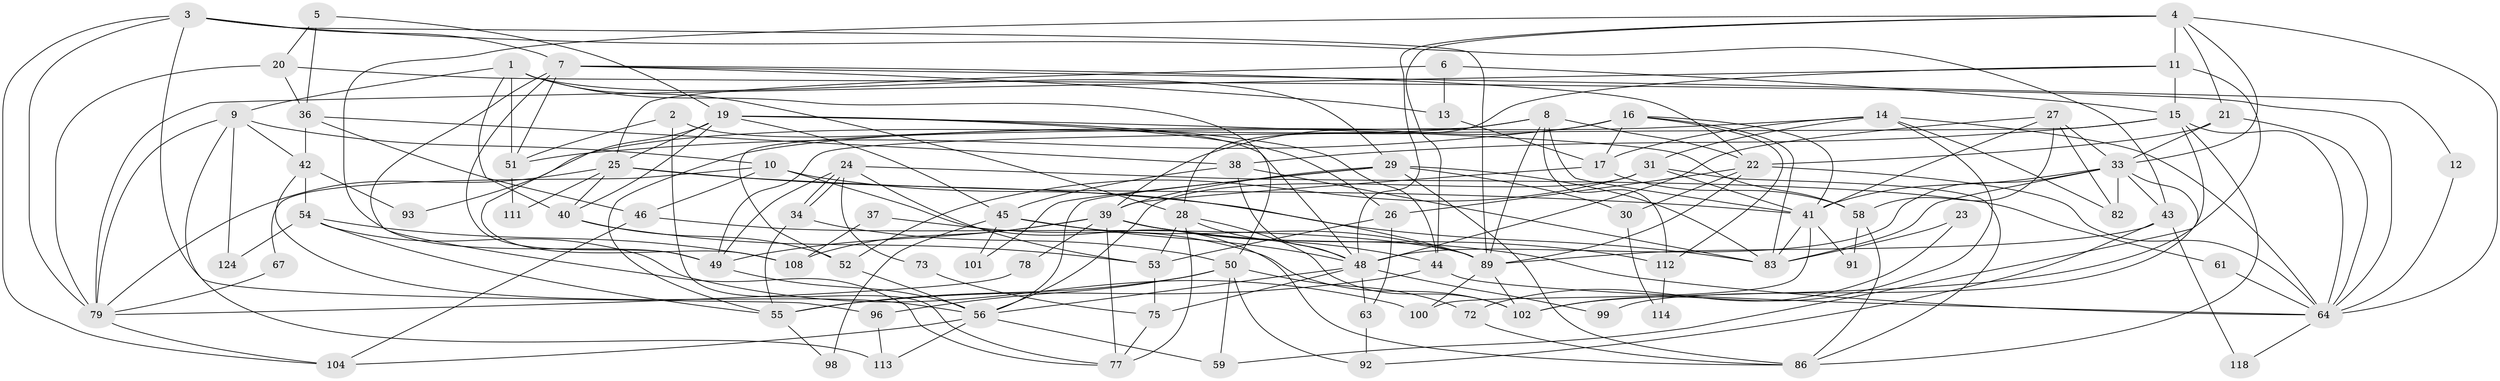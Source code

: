 // original degree distribution, {4: 0.2283464566929134, 3: 0.25196850393700787, 2: 0.16535433070866143, 5: 0.2204724409448819, 6: 0.07086614173228346, 7: 0.03937007874015748, 9: 0.007874015748031496, 8: 0.015748031496062992}
// Generated by graph-tools (version 1.1) at 2025/41/03/06/25 10:41:56]
// undirected, 85 vertices, 204 edges
graph export_dot {
graph [start="1"]
  node [color=gray90,style=filled];
  1 [super="+105"];
  2;
  3 [super="+65"];
  4 [super="+115"];
  5;
  6 [super="+68"];
  7 [super="+66"];
  8 [super="+18"];
  9 [super="+97"];
  10 [super="+85"];
  11 [super="+94"];
  12;
  13;
  14 [super="+119"];
  15 [super="+69"];
  16 [super="+57"];
  17;
  19 [super="+87"];
  20 [super="+103"];
  21;
  22 [super="+80"];
  23;
  24 [super="+88"];
  25 [super="+123"];
  26 [super="+71"];
  27;
  28 [super="+35"];
  29;
  30;
  31 [super="+32"];
  33 [super="+120"];
  34;
  36 [super="+126"];
  37;
  38 [super="+84"];
  39 [super="+62"];
  40 [super="+76"];
  41 [super="+60"];
  42;
  43;
  44;
  45 [super="+47"];
  46;
  48 [super="+122"];
  49 [super="+116"];
  50 [super="+109"];
  51 [super="+125"];
  52 [super="+70"];
  53;
  54 [super="+107"];
  55 [super="+74"];
  56 [super="+95"];
  58 [super="+81"];
  59;
  61;
  63;
  64 [super="+90"];
  67;
  72;
  73;
  75;
  77 [super="+127"];
  78;
  79 [super="+117"];
  82;
  83 [super="+106"];
  86 [super="+110"];
  89 [super="+121"];
  91;
  92;
  93;
  96;
  98;
  99;
  100;
  101;
  102;
  104;
  108;
  111;
  112;
  113;
  114;
  118;
  124;
  1 -- 29;
  1 -- 28;
  1 -- 40;
  1 -- 50;
  1 -- 9;
  1 -- 51;
  2 -- 48;
  2 -- 51;
  2 -- 77;
  3 -- 104;
  3 -- 89;
  3 -- 96;
  3 -- 43;
  3 -- 79;
  3 -- 7;
  4 -- 44;
  4 -- 64;
  4 -- 48;
  4 -- 49;
  4 -- 21;
  4 -- 11;
  4 -- 33;
  5 -- 36;
  5 -- 19;
  5 -- 20;
  6 -- 13;
  6 -- 15;
  6 -- 25;
  7 -- 49;
  7 -- 12;
  7 -- 13;
  7 -- 22;
  7 -- 77;
  7 -- 51;
  8 -- 89 [weight=2];
  8 -- 93;
  8 -- 112;
  8 -- 52;
  8 -- 22;
  8 -- 41;
  9 -- 79;
  9 -- 10;
  9 -- 113;
  9 -- 42;
  9 -- 124;
  10 -- 89 [weight=2];
  10 -- 67;
  10 -- 46;
  10 -- 86;
  11 -- 28;
  11 -- 15;
  11 -- 102;
  11 -- 79;
  12 -- 64;
  13 -- 17;
  14 -- 82;
  14 -- 17;
  14 -- 102;
  14 -- 64;
  14 -- 31;
  14 -- 55;
  15 -- 38;
  15 -- 64;
  15 -- 49;
  15 -- 99;
  15 -- 86;
  16 -- 112;
  16 -- 41;
  16 -- 17;
  16 -- 83;
  16 -- 39;
  16 -- 51;
  17 -- 58;
  17 -- 39;
  19 -- 26;
  19 -- 108;
  19 -- 40;
  19 -- 25 [weight=2];
  19 -- 58;
  19 -- 44;
  19 -- 45;
  20 -- 79;
  20 -- 64;
  20 -- 36;
  21 -- 64;
  21 -- 22;
  21 -- 33;
  22 -- 89;
  22 -- 64;
  22 -- 30;
  22 -- 26;
  23 -- 72;
  23 -- 83;
  24 -- 34;
  24 -- 34;
  24 -- 53;
  24 -- 73;
  24 -- 49 [weight=2];
  24 -- 61;
  25 -- 40;
  25 -- 83;
  25 -- 111;
  25 -- 41;
  25 -- 79;
  26 -- 63;
  26 -- 53;
  27 -- 41;
  27 -- 33;
  27 -- 48;
  27 -- 82;
  27 -- 58;
  28 -- 48;
  28 -- 102;
  28 -- 53;
  28 -- 77;
  29 -- 30;
  29 -- 56;
  29 -- 86;
  29 -- 101;
  29 -- 83;
  29 -- 39;
  30 -- 114;
  31 -- 41;
  31 -- 52;
  31 -- 56;
  31 -- 86;
  33 -- 59;
  33 -- 43;
  33 -- 48;
  33 -- 82;
  33 -- 83;
  33 -- 41;
  34 -- 50;
  34 -- 55;
  36 -- 46;
  36 -- 42;
  36 -- 38;
  37 -- 102;
  37 -- 108;
  38 -- 48;
  38 -- 45;
  38 -- 83;
  39 -- 77 [weight=2];
  39 -- 64;
  39 -- 108;
  39 -- 112;
  39 -- 49;
  39 -- 44;
  39 -- 78;
  40 -- 52;
  40 -- 53;
  41 -- 100;
  41 -- 83;
  41 -- 91;
  42 -- 54;
  42 -- 93;
  42 -- 56;
  43 -- 89;
  43 -- 92;
  43 -- 118;
  44 -- 55;
  44 -- 64;
  45 -- 98 [weight=2];
  45 -- 101;
  45 -- 89;
  45 -- 48;
  46 -- 104;
  46 -- 89;
  48 -- 75;
  48 -- 99;
  48 -- 56;
  48 -- 63;
  49 -- 56;
  50 -- 59;
  50 -- 96;
  50 -- 72;
  50 -- 92;
  50 -- 55;
  51 -- 111;
  52 -- 56;
  53 -- 75;
  54 -- 108;
  54 -- 124;
  54 -- 100;
  54 -- 55;
  55 -- 98;
  56 -- 104;
  56 -- 113;
  56 -- 59;
  58 -- 86;
  58 -- 91;
  61 -- 64;
  63 -- 92;
  64 -- 118;
  67 -- 79;
  72 -- 86;
  73 -- 75;
  75 -- 77;
  78 -- 79;
  79 -- 104;
  89 -- 100;
  89 -- 102;
  96 -- 113;
  112 -- 114;
}
